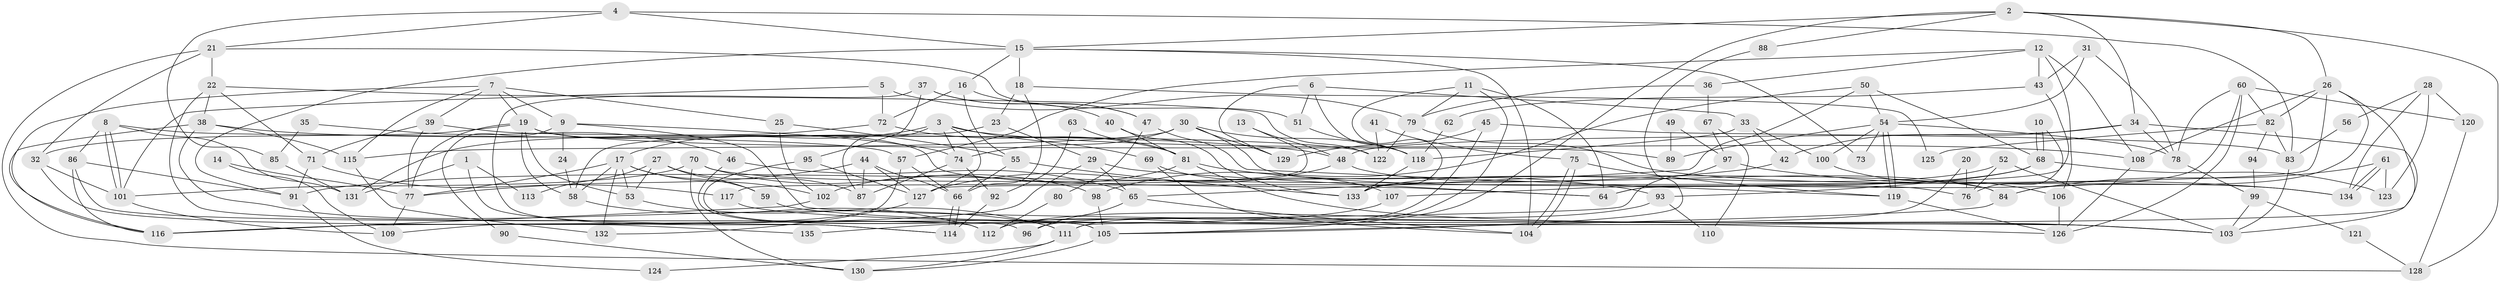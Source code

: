 // coarse degree distribution, {3: 0.19402985074626866, 14: 0.04477611940298507, 11: 0.04477611940298507, 5: 0.13432835820895522, 7: 0.08955223880597014, 4: 0.13432835820895522, 10: 0.04477611940298507, 2: 0.14925373134328357, 8: 0.05970149253731343, 6: 0.07462686567164178, 9: 0.014925373134328358, 12: 0.014925373134328358}
// Generated by graph-tools (version 1.1) at 2025/18/03/04/25 18:18:54]
// undirected, 135 vertices, 270 edges
graph export_dot {
graph [start="1"]
  node [color=gray90,style=filled];
  1;
  2;
  3;
  4;
  5;
  6;
  7;
  8;
  9;
  10;
  11;
  12;
  13;
  14;
  15;
  16;
  17;
  18;
  19;
  20;
  21;
  22;
  23;
  24;
  25;
  26;
  27;
  28;
  29;
  30;
  31;
  32;
  33;
  34;
  35;
  36;
  37;
  38;
  39;
  40;
  41;
  42;
  43;
  44;
  45;
  46;
  47;
  48;
  49;
  50;
  51;
  52;
  53;
  54;
  55;
  56;
  57;
  58;
  59;
  60;
  61;
  62;
  63;
  64;
  65;
  66;
  67;
  68;
  69;
  70;
  71;
  72;
  73;
  74;
  75;
  76;
  77;
  78;
  79;
  80;
  81;
  82;
  83;
  84;
  85;
  86;
  87;
  88;
  89;
  90;
  91;
  92;
  93;
  94;
  95;
  96;
  97;
  98;
  99;
  100;
  101;
  102;
  103;
  104;
  105;
  106;
  107;
  108;
  109;
  110;
  111;
  112;
  113;
  114;
  115;
  116;
  117;
  118;
  119;
  120;
  121;
  122;
  123;
  124;
  125;
  126;
  127;
  128;
  129;
  130;
  131;
  132;
  133;
  134;
  135;
  1 -- 114;
  1 -- 131;
  1 -- 113;
  2 -- 26;
  2 -- 105;
  2 -- 15;
  2 -- 34;
  2 -- 88;
  2 -- 128;
  3 -- 127;
  3 -- 74;
  3 -- 17;
  3 -- 69;
  3 -- 87;
  3 -- 108;
  4 -- 15;
  4 -- 21;
  4 -- 83;
  4 -- 85;
  5 -- 79;
  5 -- 101;
  5 -- 72;
  6 -- 118;
  6 -- 33;
  6 -- 51;
  6 -- 129;
  7 -- 116;
  7 -- 39;
  7 -- 9;
  7 -- 19;
  7 -- 25;
  7 -- 115;
  8 -- 57;
  8 -- 101;
  8 -- 101;
  8 -- 86;
  8 -- 131;
  9 -- 74;
  9 -- 24;
  9 -- 90;
  9 -- 103;
  10 -- 68;
  10 -- 68;
  10 -- 76;
  11 -- 111;
  11 -- 64;
  11 -- 79;
  11 -- 133;
  12 -- 108;
  12 -- 43;
  12 -- 36;
  12 -- 57;
  12 -- 106;
  13 -- 117;
  13 -- 48;
  14 -- 77;
  14 -- 109;
  15 -- 16;
  15 -- 18;
  15 -- 73;
  15 -- 91;
  15 -- 104;
  16 -- 55;
  16 -- 72;
  16 -- 47;
  17 -- 53;
  17 -- 58;
  17 -- 59;
  17 -- 77;
  17 -- 102;
  17 -- 132;
  18 -- 66;
  18 -- 23;
  18 -- 125;
  19 -- 77;
  19 -- 32;
  19 -- 53;
  19 -- 58;
  19 -- 64;
  19 -- 89;
  20 -- 76;
  20 -- 96;
  21 -- 22;
  21 -- 51;
  21 -- 32;
  21 -- 128;
  22 -- 122;
  22 -- 38;
  22 -- 71;
  22 -- 96;
  23 -- 58;
  23 -- 29;
  24 -- 58;
  25 -- 102;
  25 -- 55;
  26 -- 127;
  26 -- 111;
  26 -- 82;
  26 -- 84;
  26 -- 108;
  27 -- 59;
  27 -- 87;
  27 -- 53;
  27 -- 113;
  28 -- 120;
  28 -- 123;
  28 -- 56;
  28 -- 134;
  29 -- 64;
  29 -- 65;
  29 -- 116;
  30 -- 129;
  30 -- 115;
  30 -- 74;
  30 -- 76;
  30 -- 118;
  31 -- 78;
  31 -- 54;
  31 -- 43;
  32 -- 101;
  32 -- 135;
  33 -- 42;
  33 -- 118;
  33 -- 100;
  34 -- 78;
  34 -- 42;
  34 -- 48;
  34 -- 103;
  35 -- 46;
  35 -- 85;
  36 -- 79;
  36 -- 67;
  37 -- 40;
  37 -- 95;
  37 -- 47;
  37 -- 114;
  38 -- 116;
  38 -- 48;
  38 -- 111;
  38 -- 115;
  39 -- 77;
  39 -- 71;
  39 -- 122;
  40 -- 133;
  40 -- 81;
  41 -- 75;
  41 -- 122;
  42 -- 91;
  43 -- 64;
  43 -- 62;
  44 -- 127;
  44 -- 77;
  44 -- 66;
  44 -- 87;
  45 -- 112;
  45 -- 83;
  45 -- 129;
  46 -- 105;
  46 -- 65;
  47 -- 80;
  47 -- 119;
  48 -- 84;
  48 -- 127;
  49 -- 97;
  49 -- 89;
  50 -- 65;
  50 -- 54;
  50 -- 68;
  50 -- 98;
  51 -- 118;
  52 -- 133;
  52 -- 103;
  52 -- 76;
  53 -- 111;
  54 -- 100;
  54 -- 119;
  54 -- 119;
  54 -- 73;
  54 -- 78;
  54 -- 89;
  55 -- 66;
  55 -- 133;
  56 -- 83;
  57 -- 66;
  57 -- 109;
  58 -- 112;
  59 -- 103;
  60 -- 126;
  60 -- 82;
  60 -- 64;
  60 -- 78;
  60 -- 120;
  61 -- 134;
  61 -- 134;
  61 -- 84;
  61 -- 123;
  62 -- 118;
  63 -- 92;
  63 -- 81;
  65 -- 104;
  65 -- 96;
  66 -- 114;
  66 -- 114;
  67 -- 97;
  67 -- 110;
  68 -- 93;
  68 -- 107;
  68 -- 123;
  69 -- 104;
  69 -- 107;
  70 -- 130;
  70 -- 101;
  70 -- 84;
  70 -- 98;
  71 -- 91;
  71 -- 117;
  72 -- 81;
  72 -- 131;
  74 -- 87;
  74 -- 92;
  75 -- 104;
  75 -- 104;
  75 -- 119;
  77 -- 109;
  78 -- 99;
  79 -- 134;
  79 -- 122;
  80 -- 112;
  81 -- 102;
  81 -- 103;
  81 -- 93;
  82 -- 83;
  82 -- 94;
  82 -- 125;
  83 -- 103;
  84 -- 105;
  85 -- 131;
  86 -- 112;
  86 -- 91;
  86 -- 116;
  88 -- 105;
  90 -- 130;
  91 -- 124;
  92 -- 114;
  93 -- 110;
  93 -- 112;
  94 -- 99;
  95 -- 105;
  95 -- 127;
  97 -- 134;
  97 -- 116;
  98 -- 105;
  99 -- 103;
  99 -- 121;
  100 -- 106;
  101 -- 109;
  102 -- 116;
  105 -- 130;
  106 -- 126;
  107 -- 135;
  108 -- 126;
  111 -- 124;
  111 -- 130;
  115 -- 132;
  117 -- 126;
  118 -- 133;
  119 -- 126;
  120 -- 128;
  121 -- 128;
  127 -- 132;
}
